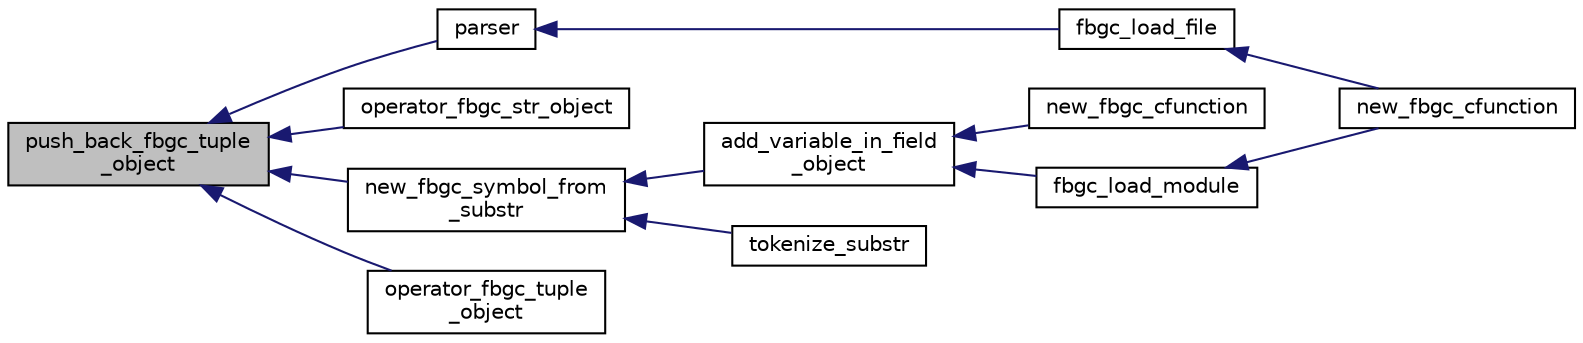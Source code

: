 digraph "push_back_fbgc_tuple_object"
{
  edge [fontname="Helvetica",fontsize="10",labelfontname="Helvetica",labelfontsize="10"];
  node [fontname="Helvetica",fontsize="10",shape=record];
  rankdir="LR";
  Node102 [label="push_back_fbgc_tuple\l_object",height=0.2,width=0.4,color="black", fillcolor="grey75", style="filled", fontcolor="black"];
  Node102 -> Node103 [dir="back",color="midnightblue",fontsize="10",style="solid",fontname="Helvetica"];
  Node103 [label="parser",height=0.2,width=0.4,color="black", fillcolor="white", style="filled",URL="$parser_8h.html#a9128876c7bafe4207a35d10f2c7f12a8"];
  Node103 -> Node104 [dir="back",color="midnightblue",fontsize="10",style="solid",fontname="Helvetica"];
  Node104 [label="fbgc_load_file",height=0.2,width=0.4,color="black", fillcolor="white", style="filled",URL="$fbgc_8h.html#a2aeeff0403205e54bd0dd187e4337b4a"];
  Node104 -> Node105 [dir="back",color="midnightblue",fontsize="10",style="solid",fontname="Helvetica"];
  Node105 [label="new_fbgc_cfunction",height=0.2,width=0.4,color="black", fillcolor="white", style="filled",URL="$fbgc__stl_8c.html#a23883ffe16d0cfdc1f70f3c31b650d2c"];
  Node102 -> Node106 [dir="back",color="midnightblue",fontsize="10",style="solid",fontname="Helvetica"];
  Node106 [label="operator_fbgc_str_object",height=0.2,width=0.4,color="black", fillcolor="white", style="filled",URL="$str__object_8h.html#aa52ba68bd74a0ee1167ab4483fec93a3"];
  Node102 -> Node107 [dir="back",color="midnightblue",fontsize="10",style="solid",fontname="Helvetica"];
  Node107 [label="new_fbgc_symbol_from\l_substr",height=0.2,width=0.4,color="black", fillcolor="white", style="filled",URL="$symbol__table_8h.html#a9c5a8de8e4db7133bc2f6718ebcb978c"];
  Node107 -> Node108 [dir="back",color="midnightblue",fontsize="10",style="solid",fontname="Helvetica"];
  Node108 [label="add_variable_in_field\l_object",height=0.2,width=0.4,color="black", fillcolor="white", style="filled",URL="$field__object_8h.html#a3b4ac96927adceb7d098f4616c9a1974"];
  Node108 -> Node109 [dir="back",color="midnightblue",fontsize="10",style="solid",fontname="Helvetica"];
  Node109 [label="new_fbgc_cfunction",height=0.2,width=0.4,color="black", fillcolor="white", style="filled",URL="$fbgc__math_8c.html#a9eb1700a5bd425c10311d25a941c3f38"];
  Node108 -> Node110 [dir="back",color="midnightblue",fontsize="10",style="solid",fontname="Helvetica"];
  Node110 [label="fbgc_load_module",height=0.2,width=0.4,color="black", fillcolor="white", style="filled",URL="$fbgc_8h.html#a028d4bd3c990b0410fe7e03543a8ed60"];
  Node110 -> Node105 [dir="back",color="midnightblue",fontsize="10",style="solid",fontname="Helvetica"];
  Node107 -> Node111 [dir="back",color="midnightblue",fontsize="10",style="solid",fontname="Helvetica"];
  Node111 [label="tokenize_substr",height=0.2,width=0.4,color="black", fillcolor="white", style="filled",URL="$relexer_8h.html#a173504636bdf2201eace271622e131f8"];
  Node102 -> Node112 [dir="back",color="midnightblue",fontsize="10",style="solid",fontname="Helvetica"];
  Node112 [label="operator_fbgc_tuple\l_object",height=0.2,width=0.4,color="black", fillcolor="white", style="filled",URL="$tuple__object_8h.html#a2109ecc7ada3494d38d605cabaaa3424"];
}

